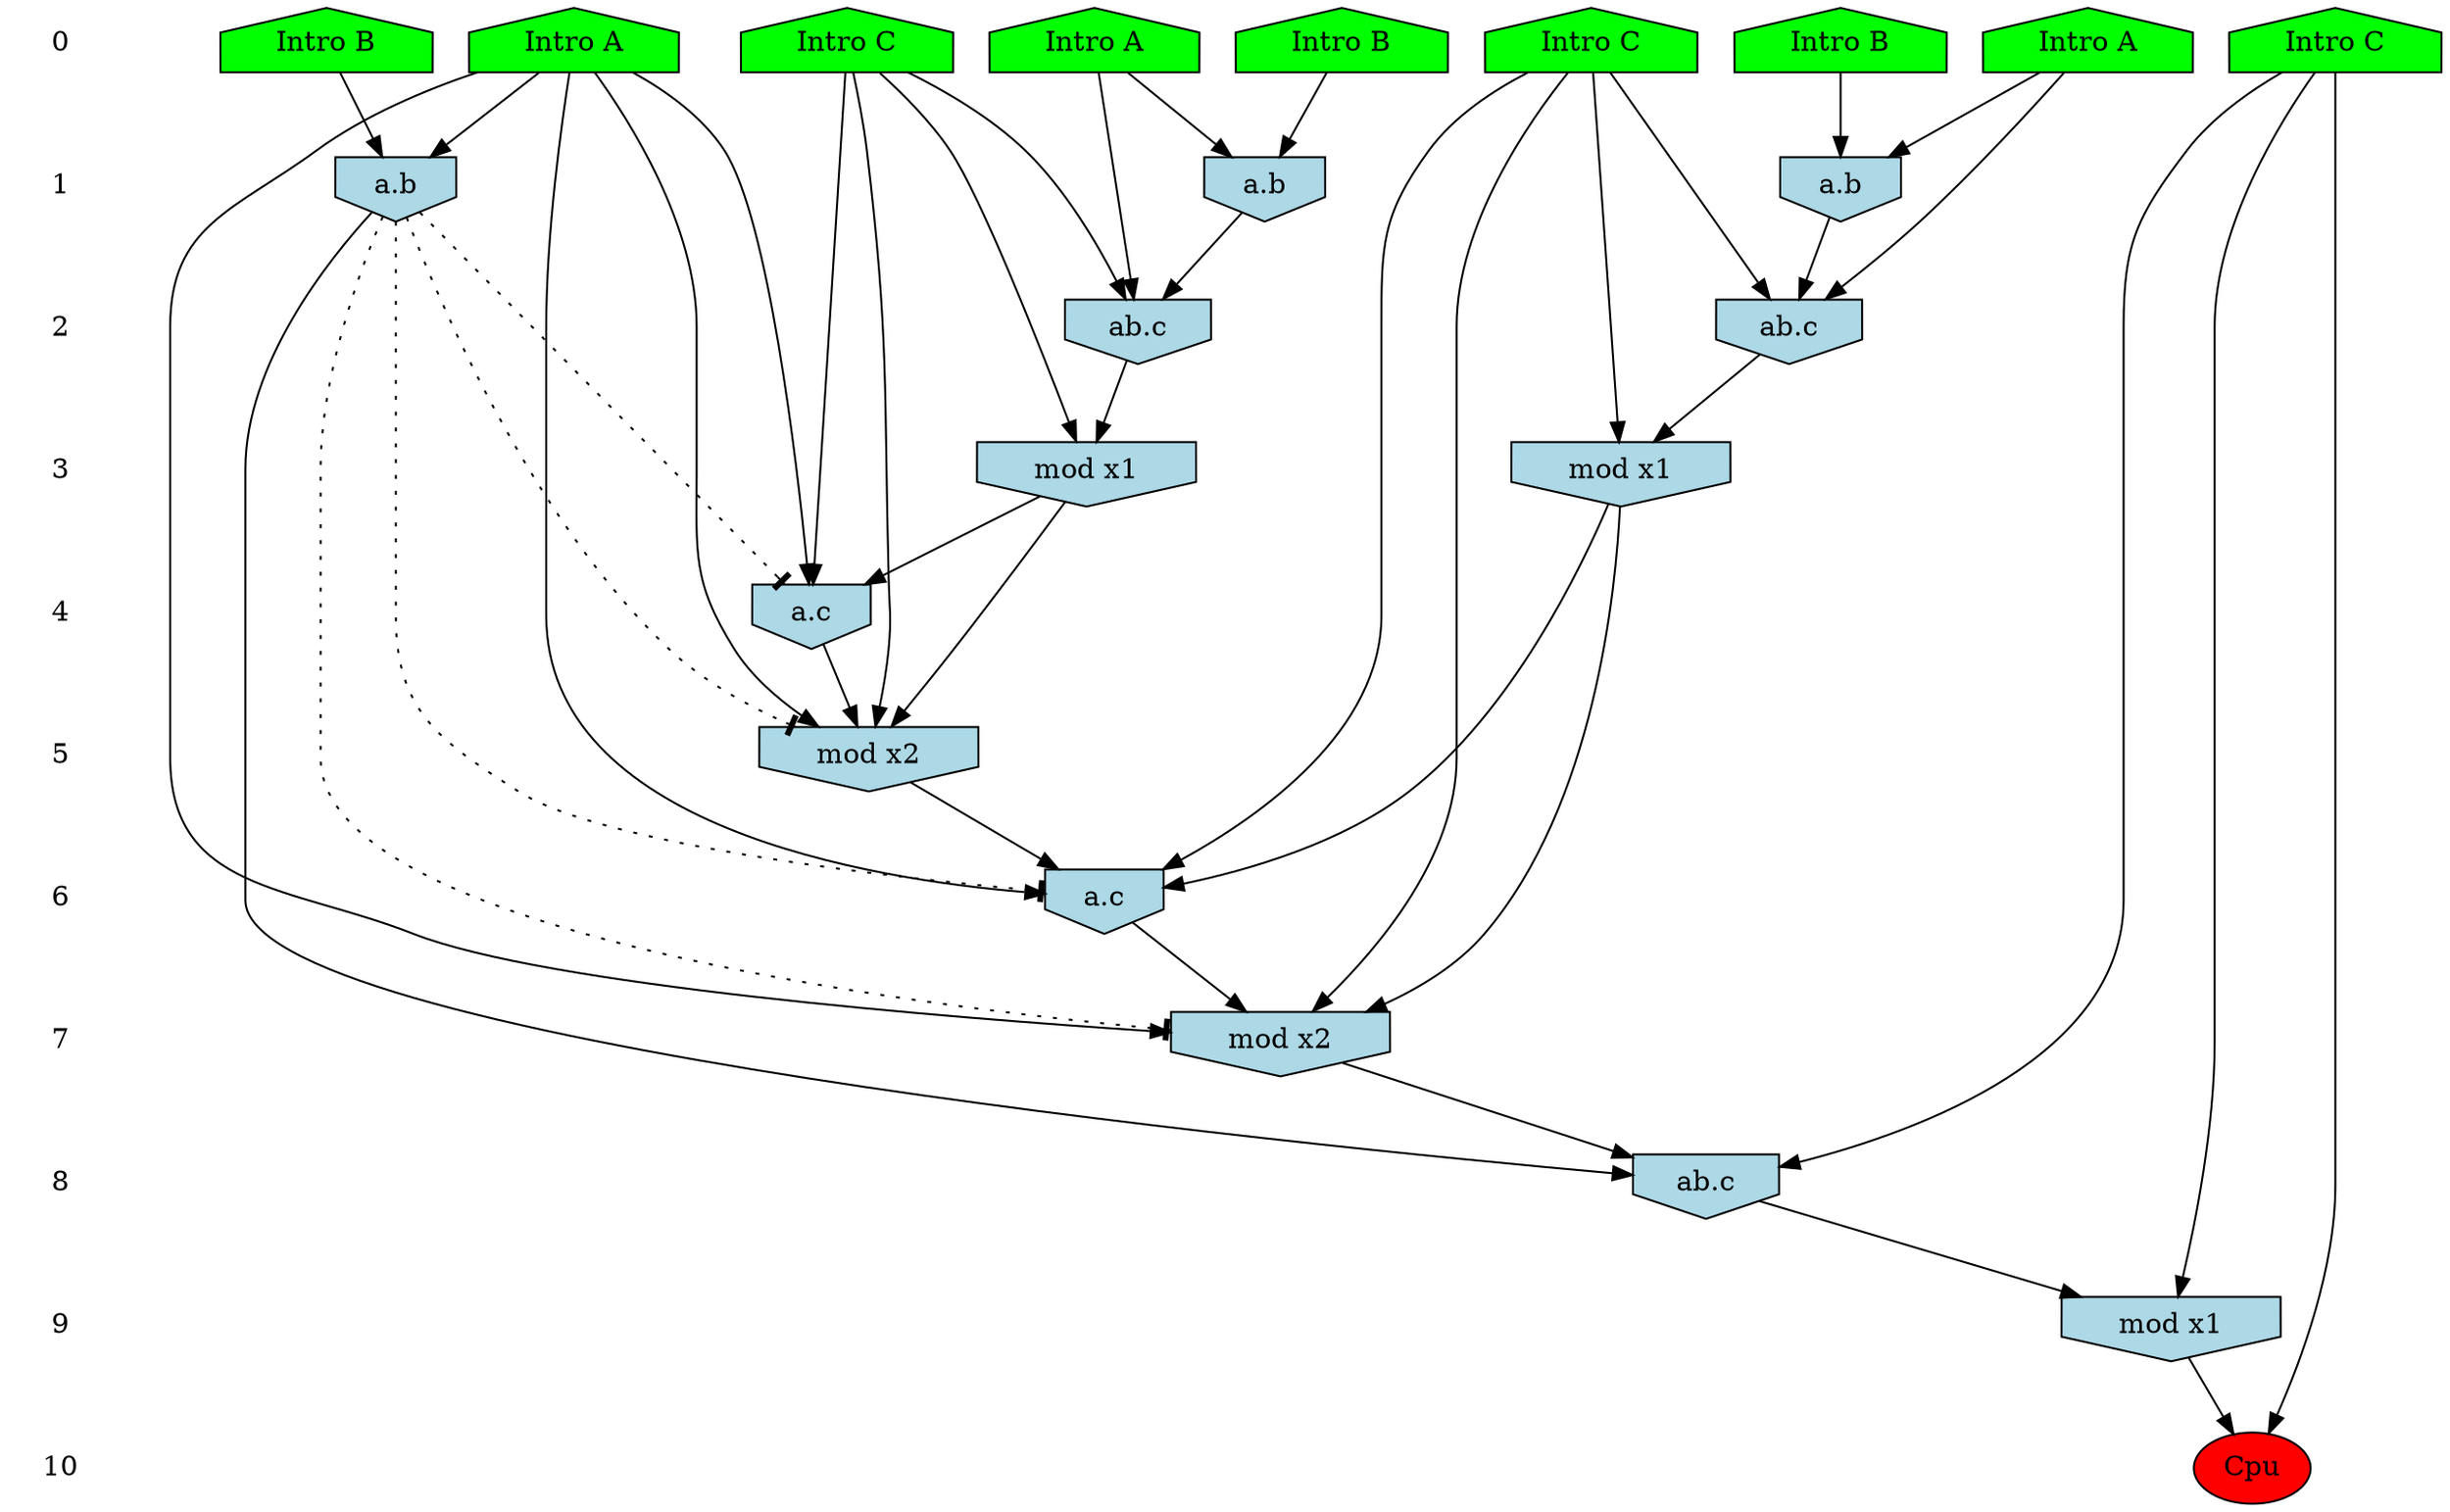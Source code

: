 /* Compression of 1 causal flows obtained in average at 1.309822E+01 t.u */
/* Compressed causal flows were: [2010] */
digraph G{
 ranksep=.5 ; 
{ rank = same ; "0" [shape=plaintext] ; node_1 [label ="Intro A", shape=house, style=filled, fillcolor=green] ;
node_2 [label ="Intro B", shape=house, style=filled, fillcolor=green] ;
node_3 [label ="Intro B", shape=house, style=filled, fillcolor=green] ;
node_4 [label ="Intro A", shape=house, style=filled, fillcolor=green] ;
node_5 [label ="Intro B", shape=house, style=filled, fillcolor=green] ;
node_6 [label ="Intro A", shape=house, style=filled, fillcolor=green] ;
node_7 [label ="Intro C", shape=house, style=filled, fillcolor=green] ;
node_8 [label ="Intro C", shape=house, style=filled, fillcolor=green] ;
node_9 [label ="Intro C", shape=house, style=filled, fillcolor=green] ;
}
{ rank = same ; "1" [shape=plaintext] ; node_10 [label="a.b", shape=invhouse, style=filled, fillcolor = lightblue] ;
node_13 [label="a.b", shape=invhouse, style=filled, fillcolor = lightblue] ;
node_20 [label="a.b", shape=invhouse, style=filled, fillcolor = lightblue] ;
}
{ rank = same ; "2" [shape=plaintext] ; node_11 [label="ab.c", shape=invhouse, style=filled, fillcolor = lightblue] ;
node_15 [label="ab.c", shape=invhouse, style=filled, fillcolor = lightblue] ;
}
{ rank = same ; "3" [shape=plaintext] ; node_12 [label="mod x1", shape=invhouse, style=filled, fillcolor = lightblue] ;
node_17 [label="mod x1", shape=invhouse, style=filled, fillcolor = lightblue] ;
}
{ rank = same ; "4" [shape=plaintext] ; node_14 [label="a.c", shape=invhouse, style=filled, fillcolor = lightblue] ;
}
{ rank = same ; "5" [shape=plaintext] ; node_16 [label="mod x2", shape=invhouse, style=filled, fillcolor = lightblue] ;
}
{ rank = same ; "6" [shape=plaintext] ; node_18 [label="a.c", shape=invhouse, style=filled, fillcolor = lightblue] ;
}
{ rank = same ; "7" [shape=plaintext] ; node_19 [label="mod x2", shape=invhouse, style=filled, fillcolor = lightblue] ;
}
{ rank = same ; "8" [shape=plaintext] ; node_21 [label="ab.c", shape=invhouse, style=filled, fillcolor = lightblue] ;
}
{ rank = same ; "9" [shape=plaintext] ; node_22 [label="mod x1", shape=invhouse, style=filled, fillcolor = lightblue] ;
}
{ rank = same ; "10" [shape=plaintext] ; node_23 [label ="Cpu", style=filled, fillcolor=red] ;
}
"0" -> "1" [style="invis"]; 
"1" -> "2" [style="invis"]; 
"2" -> "3" [style="invis"]; 
"3" -> "4" [style="invis"]; 
"4" -> "5" [style="invis"]; 
"5" -> "6" [style="invis"]; 
"6" -> "7" [style="invis"]; 
"7" -> "8" [style="invis"]; 
"8" -> "9" [style="invis"]; 
"9" -> "10" [style="invis"]; 
node_1 -> node_10
node_5 -> node_10
node_1 -> node_11
node_9 -> node_11
node_10 -> node_11
node_9 -> node_12
node_11 -> node_12
node_2 -> node_13
node_6 -> node_13
node_4 -> node_14
node_9 -> node_14
node_12 -> node_14
node_6 -> node_15
node_8 -> node_15
node_13 -> node_15
node_4 -> node_16
node_9 -> node_16
node_12 -> node_16
node_14 -> node_16
node_8 -> node_17
node_15 -> node_17
node_4 -> node_18
node_8 -> node_18
node_16 -> node_18
node_17 -> node_18
node_4 -> node_19
node_8 -> node_19
node_17 -> node_19
node_18 -> node_19
node_3 -> node_20
node_4 -> node_20
node_7 -> node_21
node_19 -> node_21
node_20 -> node_21
node_7 -> node_22
node_21 -> node_22
node_7 -> node_23
node_22 -> node_23
node_20 -> node_19 [style=dotted, arrowhead = tee] 
node_20 -> node_18 [style=dotted, arrowhead = tee] 
node_20 -> node_16 [style=dotted, arrowhead = tee] 
node_20 -> node_14 [style=dotted, arrowhead = tee] 
}
/*
 Dot generation time: 0.000119
*/